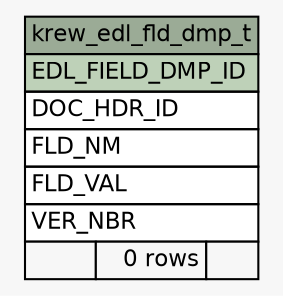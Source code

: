 // dot 2.28.0 on Mac OS X 10.7.2
// SchemaSpy rev 590
digraph "krew_edl_fld_dmp_t" {
  graph [
    rankdir="RL"
    bgcolor="#f7f7f7"
    nodesep="0.18"
    ranksep="0.46"
    fontname="Helvetica"
    fontsize="11"
  ];
  node [
    fontname="Helvetica"
    fontsize="11"
    shape="plaintext"
  ];
  edge [
    arrowsize="0.8"
  ];
  "krew_edl_fld_dmp_t" [
    label=<
    <TABLE BORDER="0" CELLBORDER="1" CELLSPACING="0" BGCOLOR="#ffffff">
      <TR><TD COLSPAN="3" BGCOLOR="#9bab96" ALIGN="CENTER">krew_edl_fld_dmp_t</TD></TR>
      <TR><TD PORT="EDL_FIELD_DMP_ID" COLSPAN="3" BGCOLOR="#bed1b8" ALIGN="LEFT">EDL_FIELD_DMP_ID</TD></TR>
      <TR><TD PORT="DOC_HDR_ID" COLSPAN="3" ALIGN="LEFT">DOC_HDR_ID</TD></TR>
      <TR><TD PORT="FLD_NM" COLSPAN="3" ALIGN="LEFT">FLD_NM</TD></TR>
      <TR><TD PORT="FLD_VAL" COLSPAN="3" ALIGN="LEFT">FLD_VAL</TD></TR>
      <TR><TD PORT="VER_NBR" COLSPAN="3" ALIGN="LEFT">VER_NBR</TD></TR>
      <TR><TD ALIGN="LEFT" BGCOLOR="#f7f7f7">  </TD><TD ALIGN="RIGHT" BGCOLOR="#f7f7f7">0 rows</TD><TD ALIGN="RIGHT" BGCOLOR="#f7f7f7">  </TD></TR>
    </TABLE>>
    URL="tables/krew_edl_fld_dmp_t.html"
    tooltip="krew_edl_fld_dmp_t"
  ];
}
